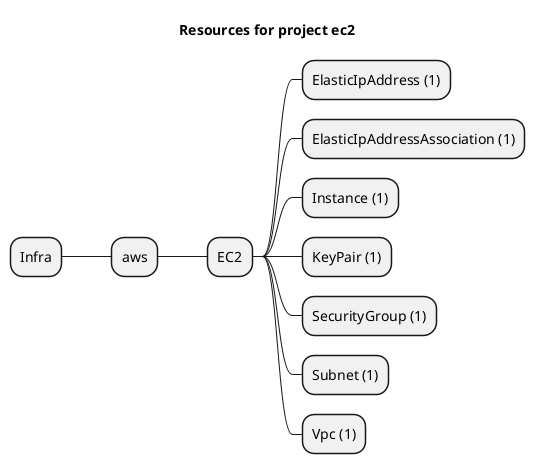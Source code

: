 @startmindmap
title Resources for project ec2
skinparam monochrome true
+ Infra
++ aws
+++ EC2
++++ ElasticIpAddress (1)
++++ ElasticIpAddressAssociation (1)
++++ Instance (1)
++++ KeyPair (1)
++++ SecurityGroup (1)
++++ Subnet (1)
++++ Vpc (1)
@endmindmap